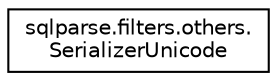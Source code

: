 digraph "Graphical Class Hierarchy"
{
 // LATEX_PDF_SIZE
  edge [fontname="Helvetica",fontsize="10",labelfontname="Helvetica",labelfontsize="10"];
  node [fontname="Helvetica",fontsize="10",shape=record];
  rankdir="LR";
  Node0 [label="sqlparse.filters.others.\lSerializerUnicode",height=0.2,width=0.4,color="black", fillcolor="white", style="filled",URL="$classsqlparse_1_1filters_1_1others_1_1_serializer_unicode.html",tooltip=" "];
}

